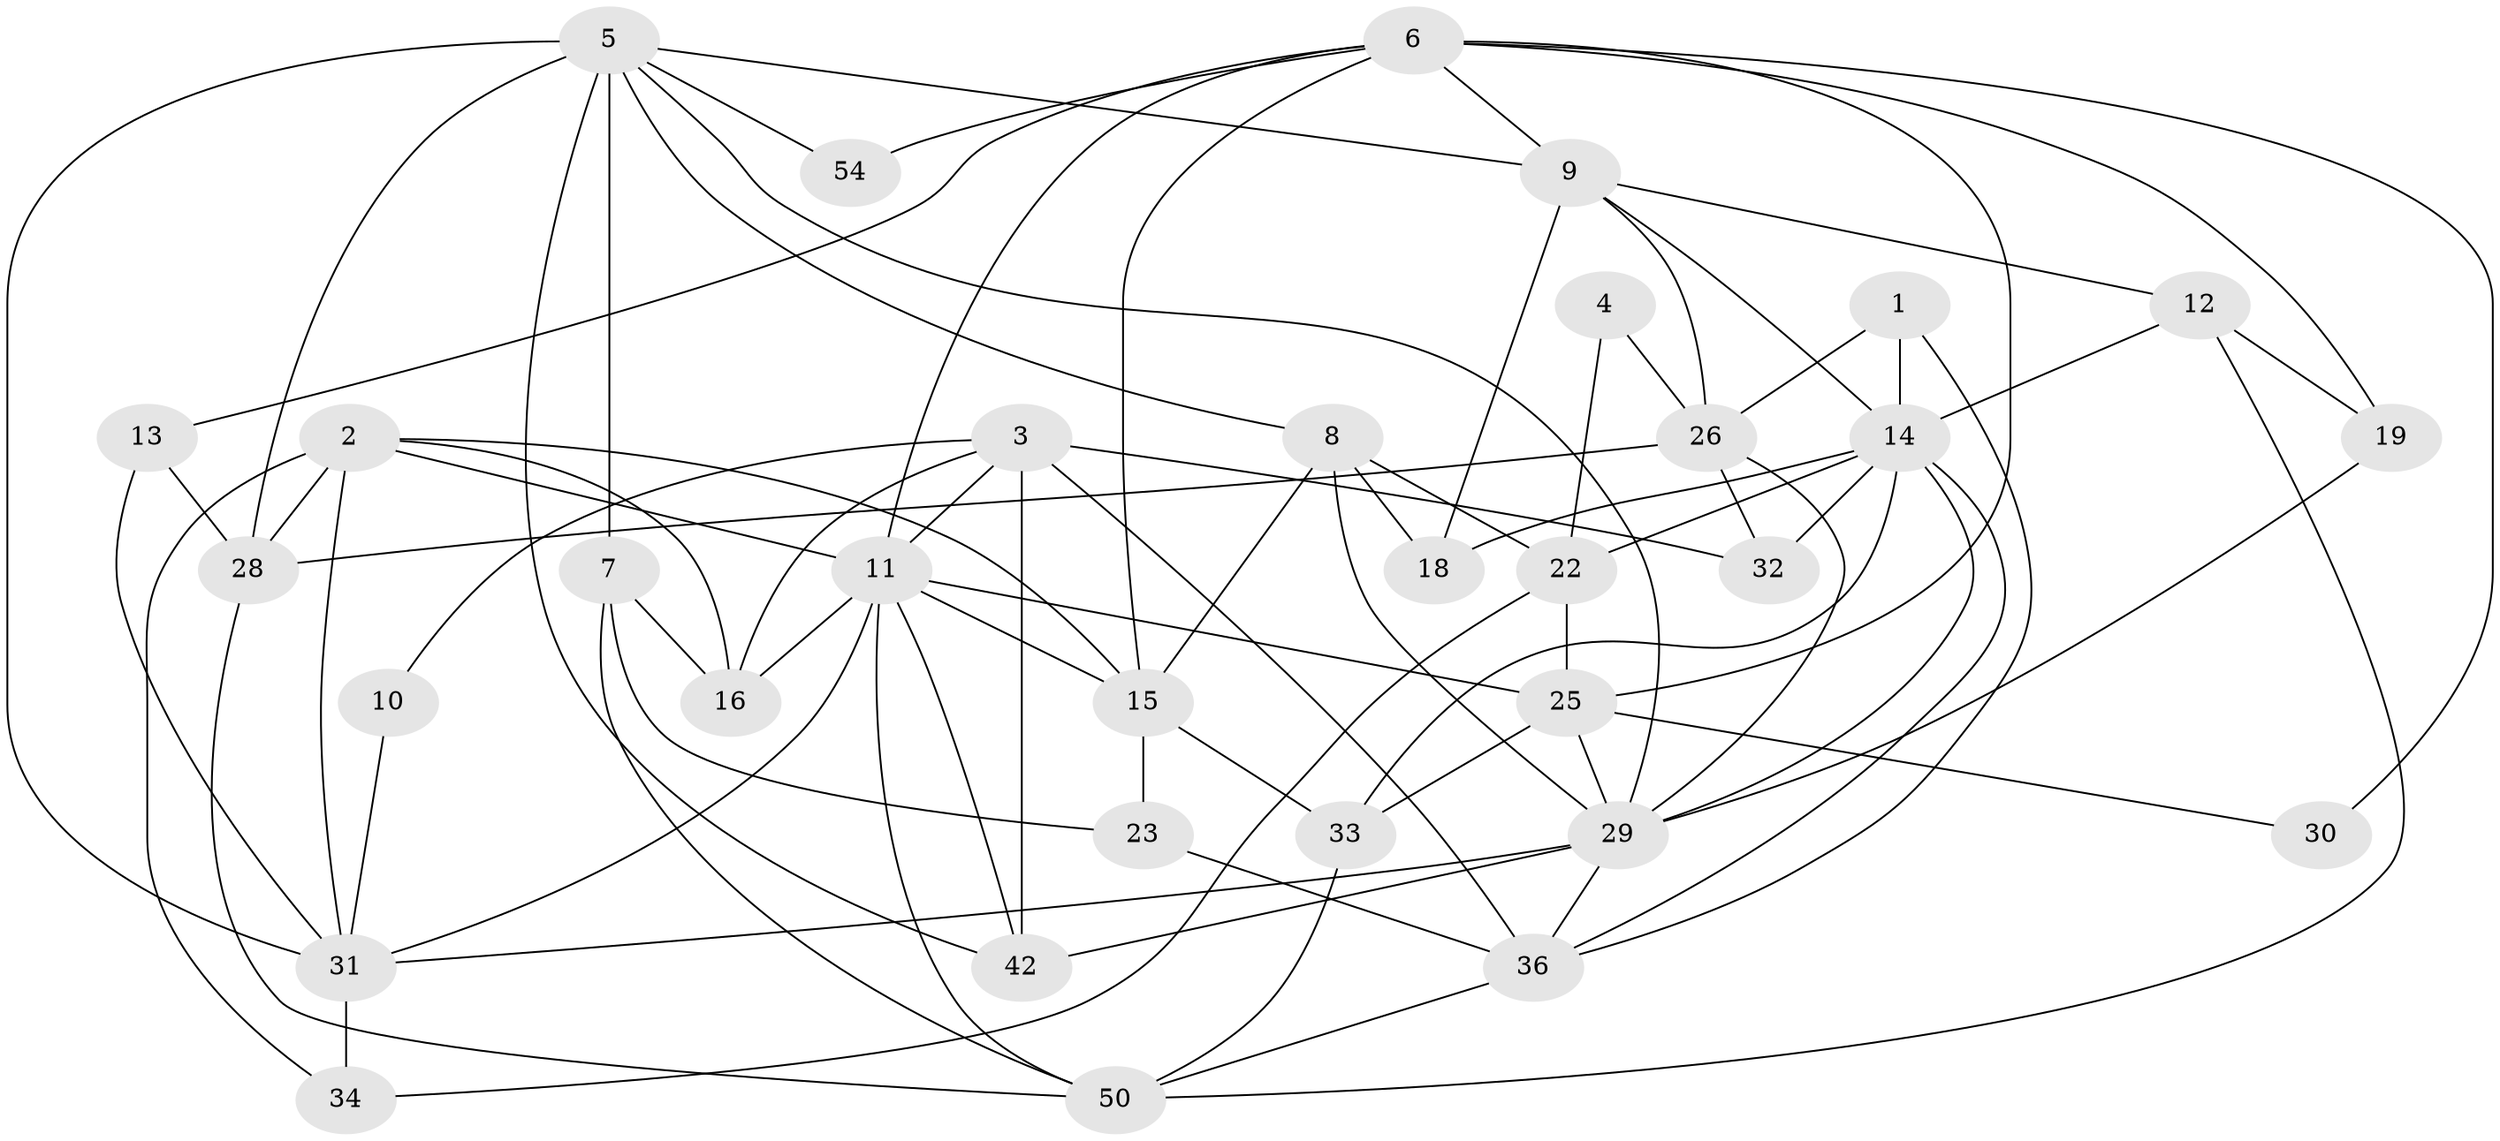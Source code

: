 // Generated by graph-tools (version 1.1) at 2025/52/02/27/25 19:52:05]
// undirected, 33 vertices, 81 edges
graph export_dot {
graph [start="1"]
  node [color=gray90,style=filled];
  1;
  2 [super="+21"];
  3 [super="+49"];
  4 [super="+17"];
  5 [super="+48"];
  6 [super="+41"];
  7 [super="+20"];
  8 [super="+43"];
  9 [super="+46"];
  10;
  11 [super="+27"];
  12 [super="+38"];
  13;
  14 [super="+40"];
  15 [super="+24"];
  16;
  18;
  19;
  22 [super="+56"];
  23 [super="+44"];
  25 [super="+55"];
  26 [super="+39"];
  28 [super="+45"];
  29 [super="+52"];
  30;
  31 [super="+47"];
  32 [super="+37"];
  33 [super="+35"];
  34;
  36 [super="+51"];
  42;
  50 [super="+53"];
  54;
  1 -- 14;
  1 -- 26;
  1 -- 36;
  2 -- 11 [weight=2];
  2 -- 31;
  2 -- 16;
  2 -- 34;
  2 -- 28;
  2 -- 15;
  3 -- 10;
  3 -- 11;
  3 -- 42;
  3 -- 32;
  3 -- 16;
  3 -- 36;
  4 -- 26;
  4 -- 22 [weight=2];
  5 -- 9;
  5 -- 28 [weight=2];
  5 -- 29;
  5 -- 54;
  5 -- 7;
  5 -- 8;
  5 -- 42;
  5 -- 31;
  6 -- 13;
  6 -- 19;
  6 -- 54;
  6 -- 11;
  6 -- 30;
  6 -- 25;
  6 -- 15;
  6 -- 9;
  7 -- 16;
  7 -- 50;
  7 -- 23;
  8 -- 15;
  8 -- 18;
  8 -- 22;
  8 -- 29;
  9 -- 14;
  9 -- 18;
  9 -- 12;
  9 -- 26;
  10 -- 31;
  11 -- 42;
  11 -- 15;
  11 -- 16;
  11 -- 25;
  11 -- 50;
  11 -- 31;
  12 -- 19;
  12 -- 50;
  12 -- 14;
  13 -- 28;
  13 -- 31;
  14 -- 36;
  14 -- 32 [weight=2];
  14 -- 18;
  14 -- 29 [weight=2];
  14 -- 22;
  14 -- 33;
  15 -- 23;
  15 -- 33;
  19 -- 29;
  22 -- 25;
  22 -- 34;
  23 -- 36;
  25 -- 29;
  25 -- 30;
  25 -- 33;
  26 -- 28 [weight=2];
  26 -- 29;
  26 -- 32;
  28 -- 50;
  29 -- 42;
  29 -- 31;
  29 -- 36;
  31 -- 34;
  33 -- 50;
  36 -- 50;
}
